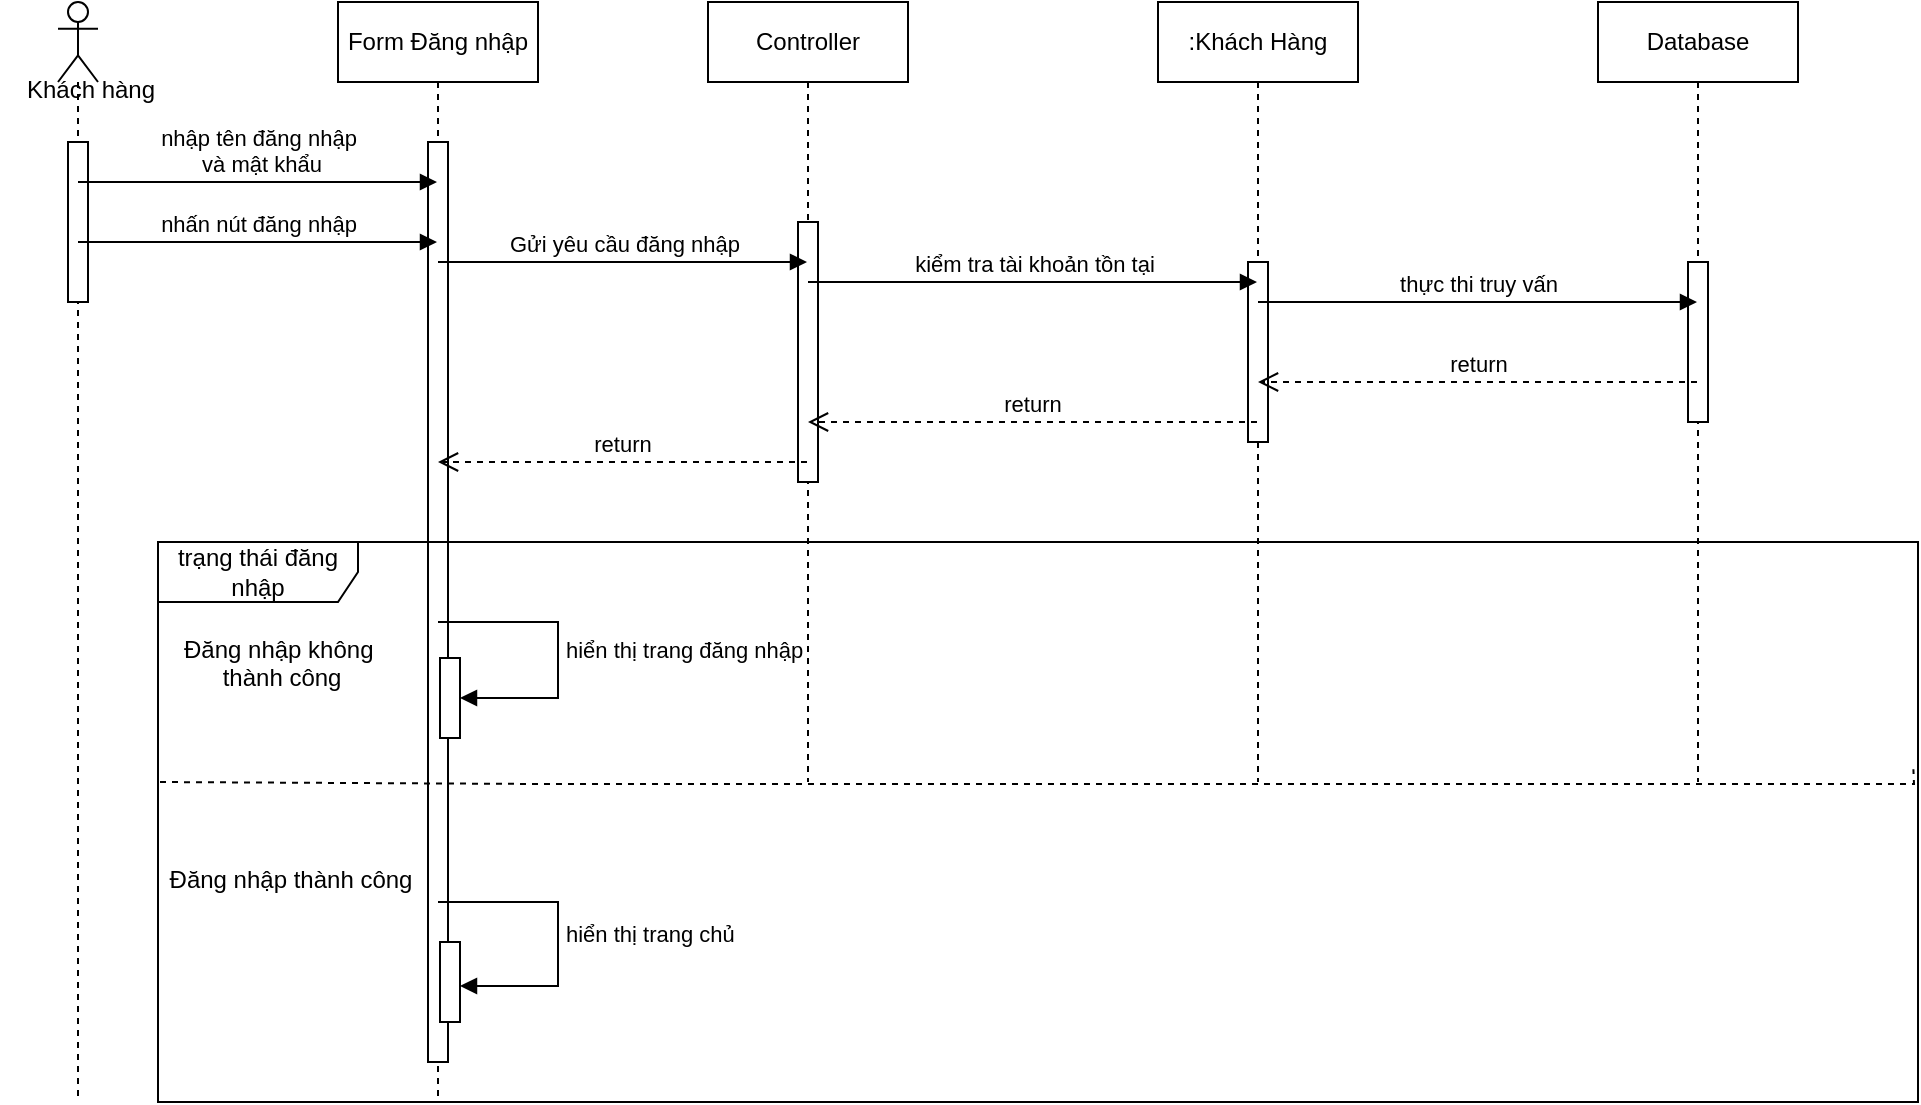 <mxfile version="26.0.4">
  <diagram name="Page-1" id="iDY6WRCFDaKarFXGy9OI">
    <mxGraphModel dx="875" dy="518" grid="1" gridSize="10" guides="1" tooltips="1" connect="1" arrows="1" fold="1" page="1" pageScale="1" pageWidth="850" pageHeight="1100" math="0" shadow="0">
      <root>
        <mxCell id="0" />
        <mxCell id="1" parent="0" />
        <mxCell id="GZ7WDK5PRjZTgpz3dMKu-1" value="" style="shape=umlLifeline;perimeter=lifelinePerimeter;whiteSpace=wrap;html=1;container=1;dropTarget=0;collapsible=0;recursiveResize=0;outlineConnect=0;portConstraint=eastwest;newEdgeStyle={&quot;curved&quot;:0,&quot;rounded&quot;:0};participant=umlActor;" parent="1" vertex="1">
          <mxGeometry x="50" width="20" height="550" as="geometry" />
        </mxCell>
        <mxCell id="rp_pIRrxMLa1u4Nlg83k-5" value="" style="html=1;points=[[0,0,0,0,5],[0,1,0,0,-5],[1,0,0,0,5],[1,1,0,0,-5]];perimeter=orthogonalPerimeter;outlineConnect=0;targetShapes=umlLifeline;portConstraint=eastwest;newEdgeStyle={&quot;curved&quot;:0,&quot;rounded&quot;:0};" vertex="1" parent="GZ7WDK5PRjZTgpz3dMKu-1">
          <mxGeometry x="5" y="70" width="10" height="80" as="geometry" />
        </mxCell>
        <mxCell id="GZ7WDK5PRjZTgpz3dMKu-2" value="Form Đăng nhập" style="shape=umlLifeline;perimeter=lifelinePerimeter;whiteSpace=wrap;html=1;container=1;dropTarget=0;collapsible=0;recursiveResize=0;outlineConnect=0;portConstraint=eastwest;newEdgeStyle={&quot;curved&quot;:0,&quot;rounded&quot;:0};" parent="1" vertex="1">
          <mxGeometry x="190" width="100" height="550" as="geometry" />
        </mxCell>
        <mxCell id="rp_pIRrxMLa1u4Nlg83k-1" value="" style="html=1;points=[[0,0,0,0,5],[0,1,0,0,-5],[1,0,0,0,5],[1,1,0,0,-5]];perimeter=orthogonalPerimeter;outlineConnect=0;targetShapes=umlLifeline;portConstraint=eastwest;newEdgeStyle={&quot;curved&quot;:0,&quot;rounded&quot;:0};" vertex="1" parent="GZ7WDK5PRjZTgpz3dMKu-2">
          <mxGeometry x="45" y="70" width="10" height="460" as="geometry" />
        </mxCell>
        <mxCell id="GZ7WDK5PRjZTgpz3dMKu-3" value="Controller" style="shape=umlLifeline;perimeter=lifelinePerimeter;whiteSpace=wrap;html=1;container=1;dropTarget=0;collapsible=0;recursiveResize=0;outlineConnect=0;portConstraint=eastwest;newEdgeStyle={&quot;curved&quot;:0,&quot;rounded&quot;:0};" parent="1" vertex="1">
          <mxGeometry x="375" width="100" height="390" as="geometry" />
        </mxCell>
        <mxCell id="rp_pIRrxMLa1u4Nlg83k-2" value="" style="html=1;points=[[0,0,0,0,5],[0,1,0,0,-5],[1,0,0,0,5],[1,1,0,0,-5]];perimeter=orthogonalPerimeter;outlineConnect=0;targetShapes=umlLifeline;portConstraint=eastwest;newEdgeStyle={&quot;curved&quot;:0,&quot;rounded&quot;:0};" vertex="1" parent="GZ7WDK5PRjZTgpz3dMKu-3">
          <mxGeometry x="45" y="110" width="10" height="130" as="geometry" />
        </mxCell>
        <mxCell id="GZ7WDK5PRjZTgpz3dMKu-4" value=":Khách Hàng" style="shape=umlLifeline;perimeter=lifelinePerimeter;whiteSpace=wrap;html=1;container=1;dropTarget=0;collapsible=0;recursiveResize=0;outlineConnect=0;portConstraint=eastwest;newEdgeStyle={&quot;curved&quot;:0,&quot;rounded&quot;:0};" parent="1" vertex="1">
          <mxGeometry x="600" width="100" height="390" as="geometry" />
        </mxCell>
        <mxCell id="rp_pIRrxMLa1u4Nlg83k-3" value="" style="html=1;points=[[0,0,0,0,5],[0,1,0,0,-5],[1,0,0,0,5],[1,1,0,0,-5]];perimeter=orthogonalPerimeter;outlineConnect=0;targetShapes=umlLifeline;portConstraint=eastwest;newEdgeStyle={&quot;curved&quot;:0,&quot;rounded&quot;:0};" vertex="1" parent="GZ7WDK5PRjZTgpz3dMKu-4">
          <mxGeometry x="45" y="130" width="10" height="90" as="geometry" />
        </mxCell>
        <mxCell id="GZ7WDK5PRjZTgpz3dMKu-5" value="Database" style="shape=umlLifeline;perimeter=lifelinePerimeter;whiteSpace=wrap;html=1;container=1;dropTarget=0;collapsible=0;recursiveResize=0;outlineConnect=0;portConstraint=eastwest;newEdgeStyle={&quot;curved&quot;:0,&quot;rounded&quot;:0};" parent="1" vertex="1">
          <mxGeometry x="820" width="100" height="390" as="geometry" />
        </mxCell>
        <mxCell id="rp_pIRrxMLa1u4Nlg83k-4" value="" style="html=1;points=[[0,0,0,0,5],[0,1,0,0,-5],[1,0,0,0,5],[1,1,0,0,-5]];perimeter=orthogonalPerimeter;outlineConnect=0;targetShapes=umlLifeline;portConstraint=eastwest;newEdgeStyle={&quot;curved&quot;:0,&quot;rounded&quot;:0};" vertex="1" parent="GZ7WDK5PRjZTgpz3dMKu-5">
          <mxGeometry x="45" y="130" width="10" height="80" as="geometry" />
        </mxCell>
        <mxCell id="GZ7WDK5PRjZTgpz3dMKu-6" value="nhập tên đăng nhập&lt;div&gt;&amp;nbsp;và mật khẩu&lt;/div&gt;" style="html=1;verticalAlign=bottom;endArrow=block;curved=0;rounded=0;" parent="1" source="GZ7WDK5PRjZTgpz3dMKu-1" target="GZ7WDK5PRjZTgpz3dMKu-2" edge="1">
          <mxGeometry width="80" relative="1" as="geometry">
            <mxPoint x="66" y="83" as="sourcePoint" />
            <mxPoint x="241" y="85.253" as="targetPoint" />
            <Array as="points">
              <mxPoint x="150" y="90" />
            </Array>
          </mxGeometry>
        </mxCell>
        <mxCell id="GZ7WDK5PRjZTgpz3dMKu-7" value="nhấn nút đăng nhập" style="html=1;verticalAlign=bottom;endArrow=block;curved=0;rounded=0;" parent="1" target="GZ7WDK5PRjZTgpz3dMKu-2" edge="1" source="GZ7WDK5PRjZTgpz3dMKu-1">
          <mxGeometry width="80" relative="1" as="geometry">
            <mxPoint x="58" y="117" as="sourcePoint" />
            <mxPoint x="236" y="117" as="targetPoint" />
            <Array as="points">
              <mxPoint x="140" y="120" />
            </Array>
          </mxGeometry>
        </mxCell>
        <mxCell id="GZ7WDK5PRjZTgpz3dMKu-12" value="trạng thái đăng nhập" style="shape=umlFrame;whiteSpace=wrap;html=1;pointerEvents=0;width=100;height=30;" parent="1" vertex="1">
          <mxGeometry x="100" y="270" width="880" height="280" as="geometry" />
        </mxCell>
        <mxCell id="GZ7WDK5PRjZTgpz3dMKu-13" value="Đăng nhập thành công" style="text;html=1;align=center;verticalAlign=middle;resizable=0;points=[];autosize=1;strokeColor=none;fillColor=none;" parent="1" vertex="1">
          <mxGeometry x="96" y="424" width="140" height="30" as="geometry" />
        </mxCell>
        <mxCell id="GZ7WDK5PRjZTgpz3dMKu-14" value="" style="endArrow=none;dashed=1;html=1;rounded=0;entryX=0.998;entryY=0.542;entryDx=0;entryDy=0;entryPerimeter=0;" parent="1" edge="1">
          <mxGeometry width="50" height="50" relative="1" as="geometry">
            <mxPoint x="101" y="390" as="sourcePoint" />
            <mxPoint x="977.7" y="383.6" as="targetPoint" />
            <Array as="points">
              <mxPoint x="290" y="391" />
              <mxPoint x="978" y="391" />
            </Array>
          </mxGeometry>
        </mxCell>
        <mxCell id="GZ7WDK5PRjZTgpz3dMKu-15" value="&lt;div style=&quot;text-align: center;&quot;&gt;&lt;span style=&quot;background-color: transparent; color: light-dark(rgb(0, 0, 0), rgb(255, 255, 255)); text-wrap-mode: nowrap;&quot;&gt;Đăng nhập không&lt;/span&gt;&lt;/div&gt;&lt;div style=&quot;text-align: center;&quot;&gt;&lt;span style=&quot;background-color: transparent; color: light-dark(rgb(0, 0, 0), rgb(255, 255, 255)); text-wrap-mode: nowrap;&quot;&gt;&amp;nbsp;thành công&lt;/span&gt;&lt;/div&gt;" style="text;whiteSpace=wrap;html=1;" parent="1" vertex="1">
          <mxGeometry x="111" y="310" width="110" height="40" as="geometry" />
        </mxCell>
        <mxCell id="GZ7WDK5PRjZTgpz3dMKu-16" value="Gửi yêu cầu đăng nhập" style="html=1;verticalAlign=bottom;endArrow=block;curved=0;rounded=0;" parent="1" edge="1" target="GZ7WDK5PRjZTgpz3dMKu-3" source="GZ7WDK5PRjZTgpz3dMKu-2">
          <mxGeometry width="80" relative="1" as="geometry">
            <mxPoint x="244" y="134" as="sourcePoint" />
            <mxPoint x="420" y="134" as="targetPoint" />
            <Array as="points">
              <mxPoint x="330" y="130" />
            </Array>
          </mxGeometry>
        </mxCell>
        <mxCell id="GZ7WDK5PRjZTgpz3dMKu-17" value="kiểm tra tài khoản tồn tại" style="html=1;verticalAlign=bottom;endArrow=block;curved=0;rounded=0;" parent="1" edge="1" target="GZ7WDK5PRjZTgpz3dMKu-4" source="GZ7WDK5PRjZTgpz3dMKu-3">
          <mxGeometry width="80" relative="1" as="geometry">
            <mxPoint x="426" y="142" as="sourcePoint" />
            <mxPoint x="650.5" y="142" as="targetPoint" />
            <Array as="points">
              <mxPoint x="540" y="140" />
            </Array>
          </mxGeometry>
        </mxCell>
        <mxCell id="GZ7WDK5PRjZTgpz3dMKu-18" value="thực thi truy vấn" style="html=1;verticalAlign=bottom;endArrow=block;curved=0;rounded=0;" parent="1" edge="1" target="GZ7WDK5PRjZTgpz3dMKu-5" source="GZ7WDK5PRjZTgpz3dMKu-4">
          <mxGeometry width="80" relative="1" as="geometry">
            <mxPoint x="650" y="151" as="sourcePoint" />
            <mxPoint x="870" y="151" as="targetPoint" />
            <Array as="points">
              <mxPoint x="750" y="150" />
            </Array>
          </mxGeometry>
        </mxCell>
        <mxCell id="GZ7WDK5PRjZTgpz3dMKu-22" value="return" style="html=1;verticalAlign=bottom;endArrow=open;dashed=1;endSize=8;curved=0;rounded=0;" parent="1" edge="1" target="GZ7WDK5PRjZTgpz3dMKu-4" source="GZ7WDK5PRjZTgpz3dMKu-5">
          <mxGeometry relative="1" as="geometry">
            <mxPoint x="869.5" y="200" as="sourcePoint" />
            <mxPoint x="648.962" y="200" as="targetPoint" />
            <Array as="points">
              <mxPoint x="760" y="190" />
            </Array>
          </mxGeometry>
        </mxCell>
        <mxCell id="GZ7WDK5PRjZTgpz3dMKu-23" value="return" style="html=1;verticalAlign=bottom;endArrow=open;dashed=1;endSize=8;curved=0;rounded=0;" parent="1" edge="1" target="GZ7WDK5PRjZTgpz3dMKu-3" source="GZ7WDK5PRjZTgpz3dMKu-4">
          <mxGeometry relative="1" as="geometry">
            <mxPoint x="650.5" y="212" as="sourcePoint" />
            <mxPoint x="430" y="212" as="targetPoint" />
            <Array as="points">
              <mxPoint x="540" y="210" />
            </Array>
          </mxGeometry>
        </mxCell>
        <mxCell id="GZ7WDK5PRjZTgpz3dMKu-24" value="return" style="html=1;verticalAlign=bottom;endArrow=open;dashed=1;endSize=8;curved=0;rounded=0;" parent="1" edge="1" target="GZ7WDK5PRjZTgpz3dMKu-2" source="GZ7WDK5PRjZTgpz3dMKu-3">
          <mxGeometry relative="1" as="geometry">
            <mxPoint x="416" y="227" as="sourcePoint" />
            <mxPoint x="236" y="226" as="targetPoint" />
            <Array as="points">
              <mxPoint x="340" y="230" />
            </Array>
          </mxGeometry>
        </mxCell>
        <mxCell id="GZ7WDK5PRjZTgpz3dMKu-29" value="Khách hàng" style="text;html=1;align=center;verticalAlign=middle;resizable=0;points=[];autosize=1;strokeColor=none;fillColor=none;" parent="1" vertex="1">
          <mxGeometry x="21" y="29" width="90" height="30" as="geometry" />
        </mxCell>
        <mxCell id="YKNvNlgm9KGFglghSYHs-1" value="" style="html=1;points=[[0,0,0,0,5],[0,1,0,0,-5],[1,0,0,0,5],[1,1,0,0,-5]];perimeter=orthogonalPerimeter;outlineConnect=0;targetShapes=umlLifeline;portConstraint=eastwest;newEdgeStyle={&quot;curved&quot;:0,&quot;rounded&quot;:0};" parent="1" vertex="1">
          <mxGeometry x="241" y="328" width="10" height="40" as="geometry" />
        </mxCell>
        <mxCell id="YKNvNlgm9KGFglghSYHs-2" value="hiển thị trang chủ" style="html=1;align=left;spacingLeft=2;endArrow=block;rounded=0;edgeStyle=orthogonalEdgeStyle;curved=0;rounded=0;" parent="1" target="YKNvNlgm9KGFglghSYHs-4" edge="1" source="GZ7WDK5PRjZTgpz3dMKu-2">
          <mxGeometry relative="1" as="geometry">
            <mxPoint x="290" y="450" as="sourcePoint" />
            <Array as="points">
              <mxPoint x="300" y="450" />
              <mxPoint x="300" y="492" />
            </Array>
            <mxPoint x="295" y="492" as="targetPoint" />
          </mxGeometry>
        </mxCell>
        <mxCell id="YKNvNlgm9KGFglghSYHs-4" value="" style="html=1;points=[[0,0,0,0,5],[0,1,0,0,-5],[1,0,0,0,5],[1,1,0,0,-5]];perimeter=orthogonalPerimeter;outlineConnect=0;targetShapes=umlLifeline;portConstraint=eastwest;newEdgeStyle={&quot;curved&quot;:0,&quot;rounded&quot;:0};" parent="1" vertex="1">
          <mxGeometry x="241" y="470" width="10" height="40" as="geometry" />
        </mxCell>
        <mxCell id="YKNvNlgm9KGFglghSYHs-5" value="hiển thị trang đăng nhập" style="html=1;align=left;spacingLeft=2;endArrow=block;rounded=0;edgeStyle=orthogonalEdgeStyle;curved=0;rounded=0;" parent="1" target="YKNvNlgm9KGFglghSYHs-1" edge="1" source="GZ7WDK5PRjZTgpz3dMKu-2">
          <mxGeometry relative="1" as="geometry">
            <mxPoint x="251" y="310" as="sourcePoint" />
            <Array as="points">
              <mxPoint x="300" y="310" />
              <mxPoint x="300" y="348" />
            </Array>
            <mxPoint x="256" y="340" as="targetPoint" />
          </mxGeometry>
        </mxCell>
      </root>
    </mxGraphModel>
  </diagram>
</mxfile>
